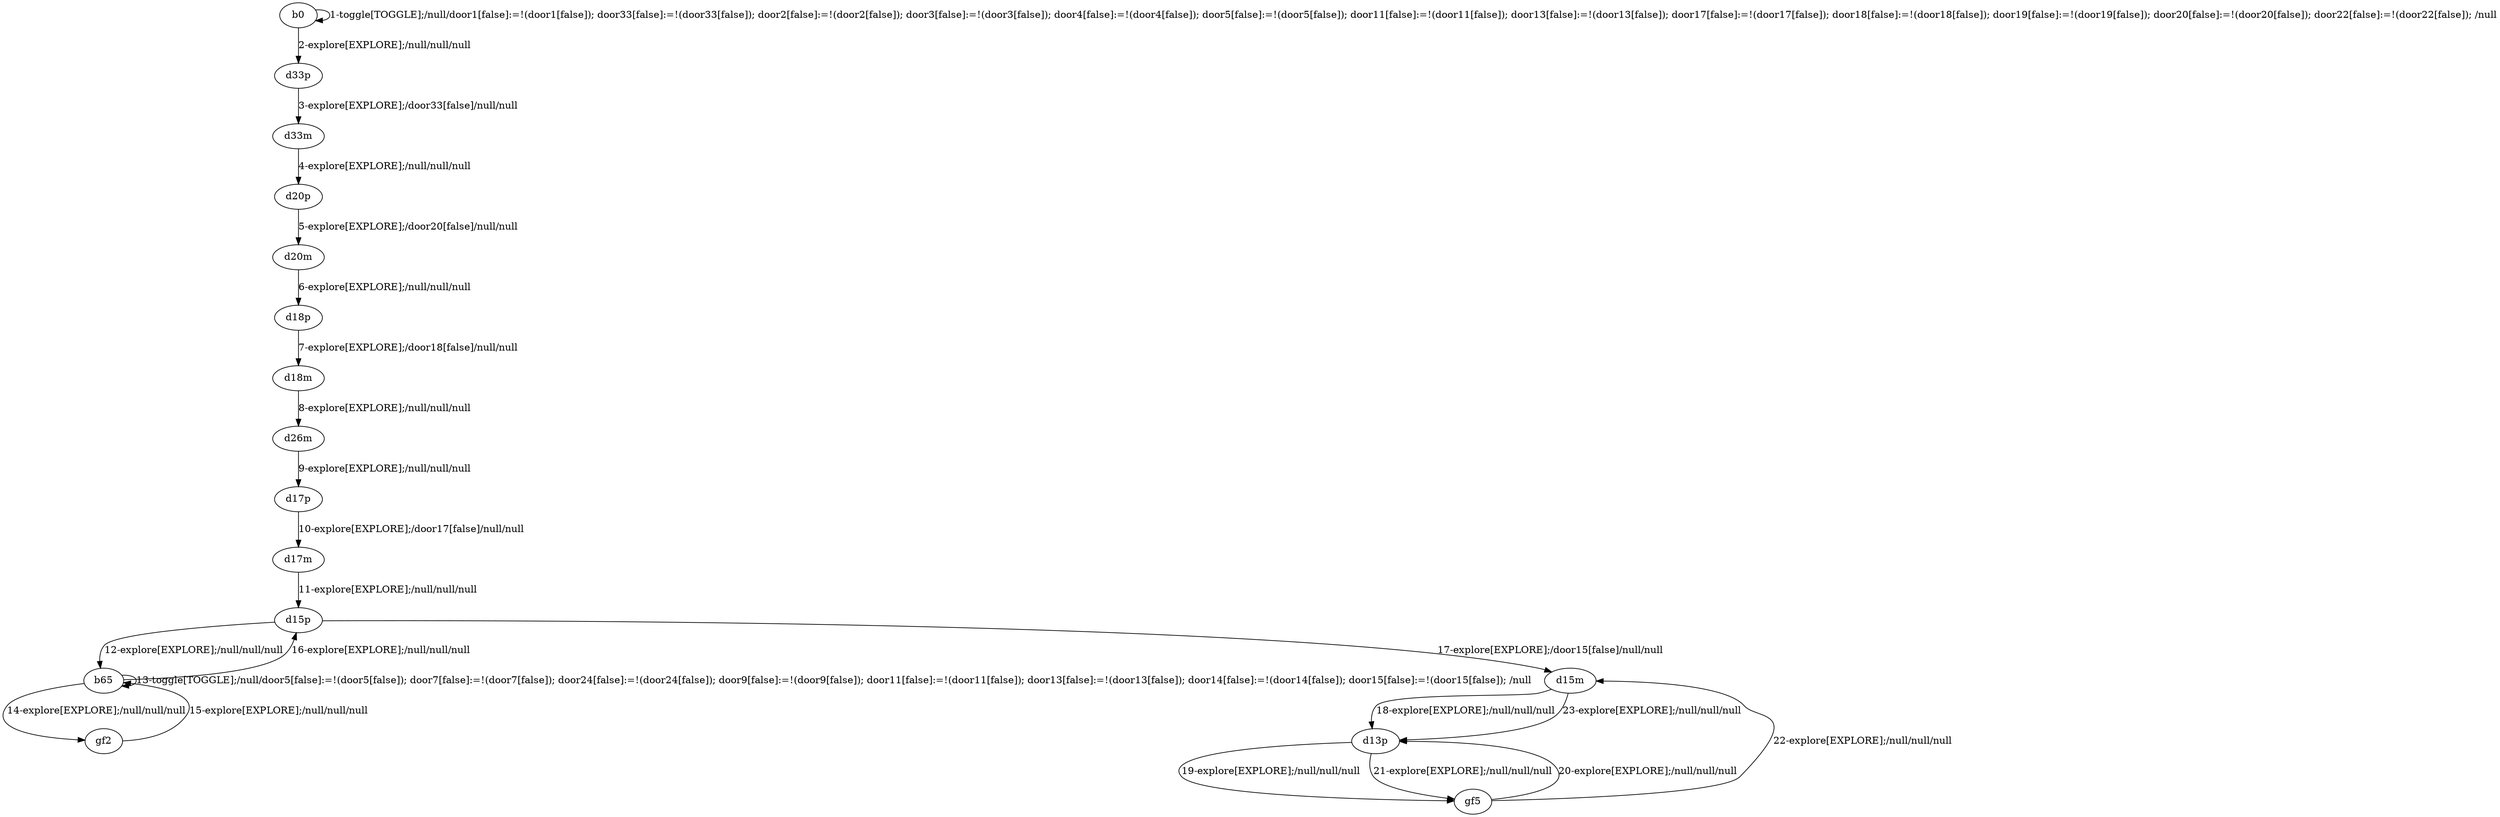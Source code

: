 # Total number of goals covered by this test: 1
# d13p --> gf5

digraph g {
"b0" -> "b0" [label = "1-toggle[TOGGLE];/null/door1[false]:=!(door1[false]); door33[false]:=!(door33[false]); door2[false]:=!(door2[false]); door3[false]:=!(door3[false]); door4[false]:=!(door4[false]); door5[false]:=!(door5[false]); door11[false]:=!(door11[false]); door13[false]:=!(door13[false]); door17[false]:=!(door17[false]); door18[false]:=!(door18[false]); door19[false]:=!(door19[false]); door20[false]:=!(door20[false]); door22[false]:=!(door22[false]); /null"];
"b0" -> "d33p" [label = "2-explore[EXPLORE];/null/null/null"];
"d33p" -> "d33m" [label = "3-explore[EXPLORE];/door33[false]/null/null"];
"d33m" -> "d20p" [label = "4-explore[EXPLORE];/null/null/null"];
"d20p" -> "d20m" [label = "5-explore[EXPLORE];/door20[false]/null/null"];
"d20m" -> "d18p" [label = "6-explore[EXPLORE];/null/null/null"];
"d18p" -> "d18m" [label = "7-explore[EXPLORE];/door18[false]/null/null"];
"d18m" -> "d26m" [label = "8-explore[EXPLORE];/null/null/null"];
"d26m" -> "d17p" [label = "9-explore[EXPLORE];/null/null/null"];
"d17p" -> "d17m" [label = "10-explore[EXPLORE];/door17[false]/null/null"];
"d17m" -> "d15p" [label = "11-explore[EXPLORE];/null/null/null"];
"d15p" -> "b65" [label = "12-explore[EXPLORE];/null/null/null"];
"b65" -> "b65" [label = "13-toggle[TOGGLE];/null/door5[false]:=!(door5[false]); door7[false]:=!(door7[false]); door24[false]:=!(door24[false]); door9[false]:=!(door9[false]); door11[false]:=!(door11[false]); door13[false]:=!(door13[false]); door14[false]:=!(door14[false]); door15[false]:=!(door15[false]); /null"];
"b65" -> "gf2" [label = "14-explore[EXPLORE];/null/null/null"];
"gf2" -> "b65" [label = "15-explore[EXPLORE];/null/null/null"];
"b65" -> "d15p" [label = "16-explore[EXPLORE];/null/null/null"];
"d15p" -> "d15m" [label = "17-explore[EXPLORE];/door15[false]/null/null"];
"d15m" -> "d13p" [label = "18-explore[EXPLORE];/null/null/null"];
"d13p" -> "gf5" [label = "19-explore[EXPLORE];/null/null/null"];
"gf5" -> "d13p" [label = "20-explore[EXPLORE];/null/null/null"];
"d13p" -> "gf5" [label = "21-explore[EXPLORE];/null/null/null"];
"gf5" -> "d15m" [label = "22-explore[EXPLORE];/null/null/null"];
"d15m" -> "d13p" [label = "23-explore[EXPLORE];/null/null/null"];
}